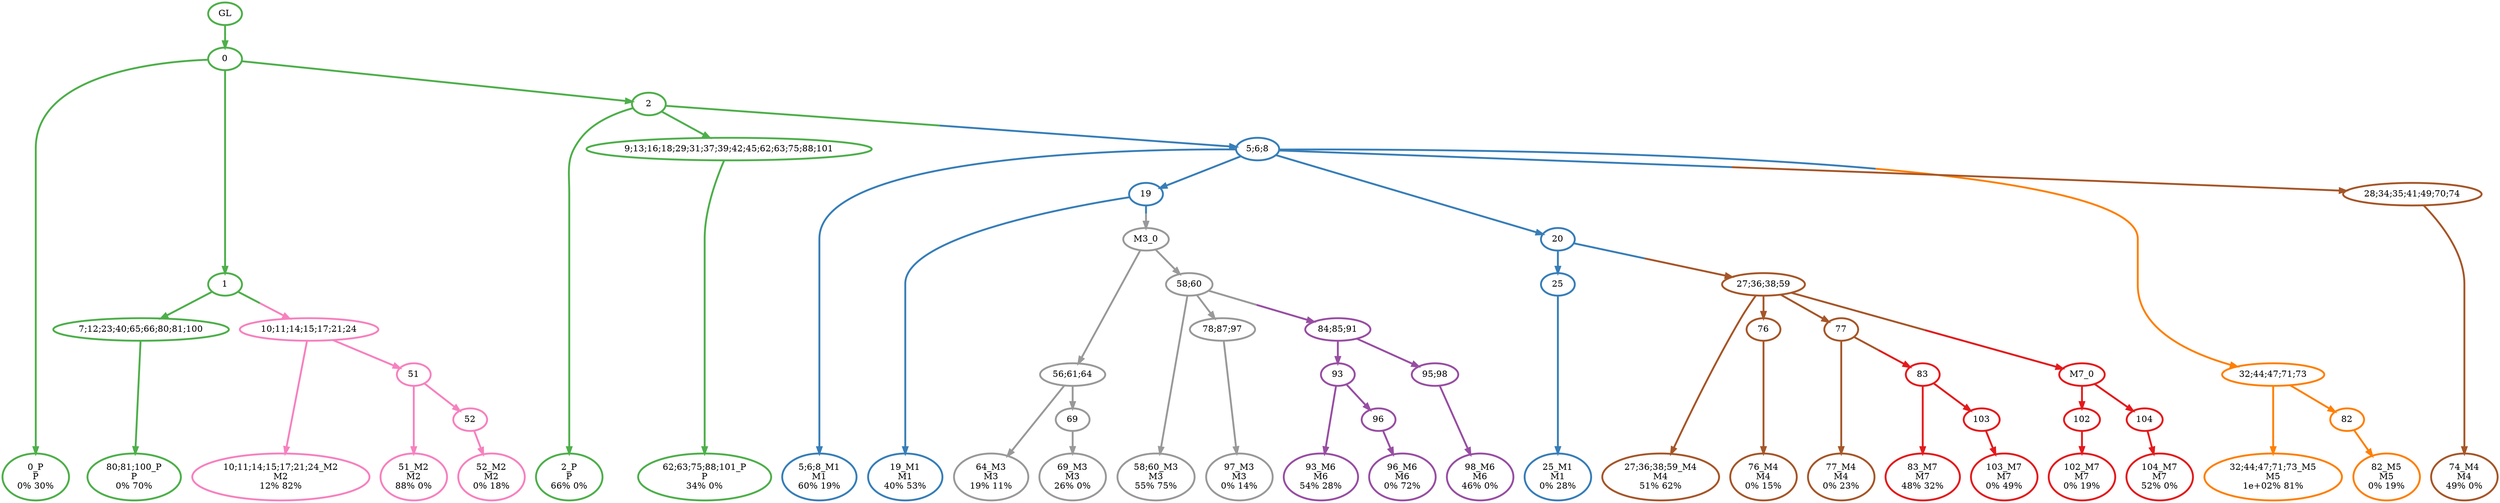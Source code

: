digraph T {
	{
		rank=same
		57 [penwidth=3,colorscheme=set19,color=3,label="0_P\nP\n0% 30%"]
		54 [penwidth=3,colorscheme=set19,color=3,label="80;81;100_P\nP\n0% 70%"]
		52 [penwidth=3,colorscheme=set19,color=3,label="2_P\nP\n66% 0%"]
		50 [penwidth=3,colorscheme=set19,color=3,label="62;63;75;88;101_P\nP\n34% 0%"]
		49 [penwidth=3,colorscheme=set19,color=2,label="5;6;8_M1\nM1\n60% 19%"]
		47 [penwidth=3,colorscheme=set19,color=2,label="19_M1\nM1\n40% 53%"]
		44 [penwidth=3,colorscheme=set19,color=2,label="25_M1\nM1\n0% 28%"]
		43 [penwidth=3,colorscheme=set19,color=8,label="10;11;14;15;17;21;24_M2\nM2\n12% 82%"]
		41 [penwidth=3,colorscheme=set19,color=8,label="51_M2\nM2\n88% 0%"]
		39 [penwidth=3,colorscheme=set19,color=8,label="52_M2\nM2\n0% 18%"]
		37 [penwidth=3,colorscheme=set19,color=9,label="64_M3\nM3\n19% 11%"]
		35 [penwidth=3,colorscheme=set19,color=9,label="69_M3\nM3\n26% 0%"]
		33 [penwidth=3,colorscheme=set19,color=9,label="58;60_M3\nM3\n55% 75%"]
		31 [penwidth=3,colorscheme=set19,color=9,label="97_M3\nM3\n0% 14%"]
		30 [penwidth=3,colorscheme=set19,color=7,label="27;36;38;59_M4\nM4\n51% 62%"]
		28 [penwidth=3,colorscheme=set19,color=7,label="76_M4\nM4\n0% 15%"]
		26 [penwidth=3,colorscheme=set19,color=7,label="77_M4\nM4\n0% 23%"]
		25 [penwidth=3,colorscheme=set19,color=7,label="74_M4\nM4\n49% 0%"]
		24 [penwidth=3,colorscheme=set19,color=5,label="32;44;47;71;73_M5\nM5\n1e+02% 81%"]
		22 [penwidth=3,colorscheme=set19,color=5,label="82_M5\nM5\n0% 19%"]
		20 [penwidth=3,colorscheme=set19,color=4,label="93_M6\nM6\n54% 28%"]
		18 [penwidth=3,colorscheme=set19,color=4,label="96_M6\nM6\n0% 72%"]
		16 [penwidth=3,colorscheme=set19,color=4,label="98_M6\nM6\n46% 0%"]
		15 [penwidth=3,colorscheme=set19,color=1,label="83_M7\nM7\n48% 32%"]
		13 [penwidth=3,colorscheme=set19,color=1,label="103_M7\nM7\n0% 49%"]
		11 [penwidth=3,colorscheme=set19,color=1,label="102_M7\nM7\n0% 19%"]
		9 [penwidth=3,colorscheme=set19,color=1,label="104_M7\nM7\n52% 0%"]
	}
	59 [penwidth=3,colorscheme=set19,color=3,label="GL"]
	58 [penwidth=3,colorscheme=set19,color=3,label="0"]
	56 [penwidth=3,colorscheme=set19,color=3,label="1"]
	55 [penwidth=3,colorscheme=set19,color=3,label="7;12;23;40;65;66;80;81;100"]
	53 [penwidth=3,colorscheme=set19,color=3,label="2"]
	51 [penwidth=3,colorscheme=set19,color=3,label="9;13;16;18;29;31;37;39;42;45;62;63;75;88;101"]
	48 [penwidth=3,colorscheme=set19,color=2,label="19"]
	46 [penwidth=3,colorscheme=set19,color=2,label="20"]
	45 [penwidth=3,colorscheme=set19,color=2,label="25"]
	42 [penwidth=3,colorscheme=set19,color=8,label="51"]
	40 [penwidth=3,colorscheme=set19,color=8,label="52"]
	38 [penwidth=3,colorscheme=set19,color=9,label="56;61;64"]
	36 [penwidth=3,colorscheme=set19,color=9,label="69"]
	34 [penwidth=3,colorscheme=set19,color=9,label="58;60"]
	32 [penwidth=3,colorscheme=set19,color=9,label="78;87;97"]
	29 [penwidth=3,colorscheme=set19,color=7,label="76"]
	27 [penwidth=3,colorscheme=set19,color=7,label="77"]
	23 [penwidth=3,colorscheme=set19,color=5,label="82"]
	21 [penwidth=3,colorscheme=set19,color=4,label="93"]
	19 [penwidth=3,colorscheme=set19,color=4,label="96"]
	17 [penwidth=3,colorscheme=set19,color=4,label="95;98"]
	14 [penwidth=3,colorscheme=set19,color=1,label="103"]
	12 [penwidth=3,colorscheme=set19,color=1,label="102"]
	10 [penwidth=3,colorscheme=set19,color=1,label="104"]
	8 [penwidth=3,colorscheme=set19,color=1,label="M7_0"]
	7 [penwidth=3,colorscheme=set19,color=1,label="83"]
	6 [penwidth=3,colorscheme=set19,color=4,label="84;85;91"]
	5 [penwidth=3,colorscheme=set19,color=5,label="32;44;47;71;73"]
	4 [penwidth=3,colorscheme=set19,color=7,label="27;36;38;59"]
	3 [penwidth=3,colorscheme=set19,color=7,label="28;34;35;41;49;70;74"]
	2 [penwidth=3,colorscheme=set19,color=9,label="M3_0"]
	1 [penwidth=3,colorscheme=set19,color=8,label="10;11;14;15;17;21;24"]
	0 [penwidth=3,colorscheme=set19,color=2,label="5;6;8"]
	59 -> 58 [penwidth=3,colorscheme=set19,color=3]
	58 -> 57 [penwidth=3,colorscheme=set19,color=3]
	58 -> 56 [penwidth=3,colorscheme=set19,color=3]
	58 -> 53 [penwidth=3,colorscheme=set19,color=3]
	56 -> 55 [penwidth=3,colorscheme=set19,color=3]
	56 -> 1 [penwidth=3,colorscheme=set19,color="3;0.5:8"]
	55 -> 54 [penwidth=3,colorscheme=set19,color=3]
	53 -> 52 [penwidth=3,colorscheme=set19,color=3]
	53 -> 51 [penwidth=3,colorscheme=set19,color=3]
	53 -> 0 [penwidth=3,colorscheme=set19,color="3;0.5:2"]
	51 -> 50 [penwidth=3,colorscheme=set19,color=3]
	48 -> 47 [penwidth=3,colorscheme=set19,color=2]
	48 -> 2 [penwidth=3,colorscheme=set19,color="2;0.5:9"]
	46 -> 45 [penwidth=3,colorscheme=set19,color=2]
	46 -> 4 [penwidth=3,colorscheme=set19,color="2;0.5:7"]
	45 -> 44 [penwidth=3,colorscheme=set19,color=2]
	42 -> 41 [penwidth=3,colorscheme=set19,color=8]
	42 -> 40 [penwidth=3,colorscheme=set19,color=8]
	40 -> 39 [penwidth=3,colorscheme=set19,color=8]
	38 -> 37 [penwidth=3,colorscheme=set19,color=9]
	38 -> 36 [penwidth=3,colorscheme=set19,color=9]
	36 -> 35 [penwidth=3,colorscheme=set19,color=9]
	34 -> 33 [penwidth=3,colorscheme=set19,color=9]
	34 -> 32 [penwidth=3,colorscheme=set19,color=9]
	34 -> 6 [penwidth=3,colorscheme=set19,color="9;0.5:4"]
	32 -> 31 [penwidth=3,colorscheme=set19,color=9]
	29 -> 28 [penwidth=3,colorscheme=set19,color=7]
	27 -> 26 [penwidth=3,colorscheme=set19,color=7]
	27 -> 7 [penwidth=3,colorscheme=set19,color="7;0.5:1"]
	23 -> 22 [penwidth=3,colorscheme=set19,color=5]
	21 -> 20 [penwidth=3,colorscheme=set19,color=4]
	21 -> 19 [penwidth=3,colorscheme=set19,color=4]
	19 -> 18 [penwidth=3,colorscheme=set19,color=4]
	17 -> 16 [penwidth=3,colorscheme=set19,color=4]
	14 -> 13 [penwidth=3,colorscheme=set19,color=1]
	12 -> 11 [penwidth=3,colorscheme=set19,color=1]
	10 -> 9 [penwidth=3,colorscheme=set19,color=1]
	8 -> 12 [penwidth=3,colorscheme=set19,color=1]
	8 -> 10 [penwidth=3,colorscheme=set19,color=1]
	7 -> 15 [penwidth=3,colorscheme=set19,color=1]
	7 -> 14 [penwidth=3,colorscheme=set19,color=1]
	6 -> 21 [penwidth=3,colorscheme=set19,color=4]
	6 -> 17 [penwidth=3,colorscheme=set19,color=4]
	5 -> 24 [penwidth=3,colorscheme=set19,color=5]
	5 -> 23 [penwidth=3,colorscheme=set19,color=5]
	4 -> 8 [penwidth=3,colorscheme=set19,color="7;0.5:1"]
	4 -> 30 [penwidth=3,colorscheme=set19,color=7]
	4 -> 29 [penwidth=3,colorscheme=set19,color=7]
	4 -> 27 [penwidth=3,colorscheme=set19,color=7]
	3 -> 25 [penwidth=3,colorscheme=set19,color=7]
	2 -> 38 [penwidth=3,colorscheme=set19,color=9]
	2 -> 34 [penwidth=3,colorscheme=set19,color=9]
	1 -> 43 [penwidth=3,colorscheme=set19,color=8]
	1 -> 42 [penwidth=3,colorscheme=set19,color=8]
	0 -> 49 [penwidth=3,colorscheme=set19,color=2]
	0 -> 48 [penwidth=3,colorscheme=set19,color=2]
	0 -> 46 [penwidth=3,colorscheme=set19,color=2]
	0 -> 5 [penwidth=3,colorscheme=set19,color="2;0.5:5"]
	0 -> 3 [penwidth=3,colorscheme=set19,color="2;0.5:7"]
}
